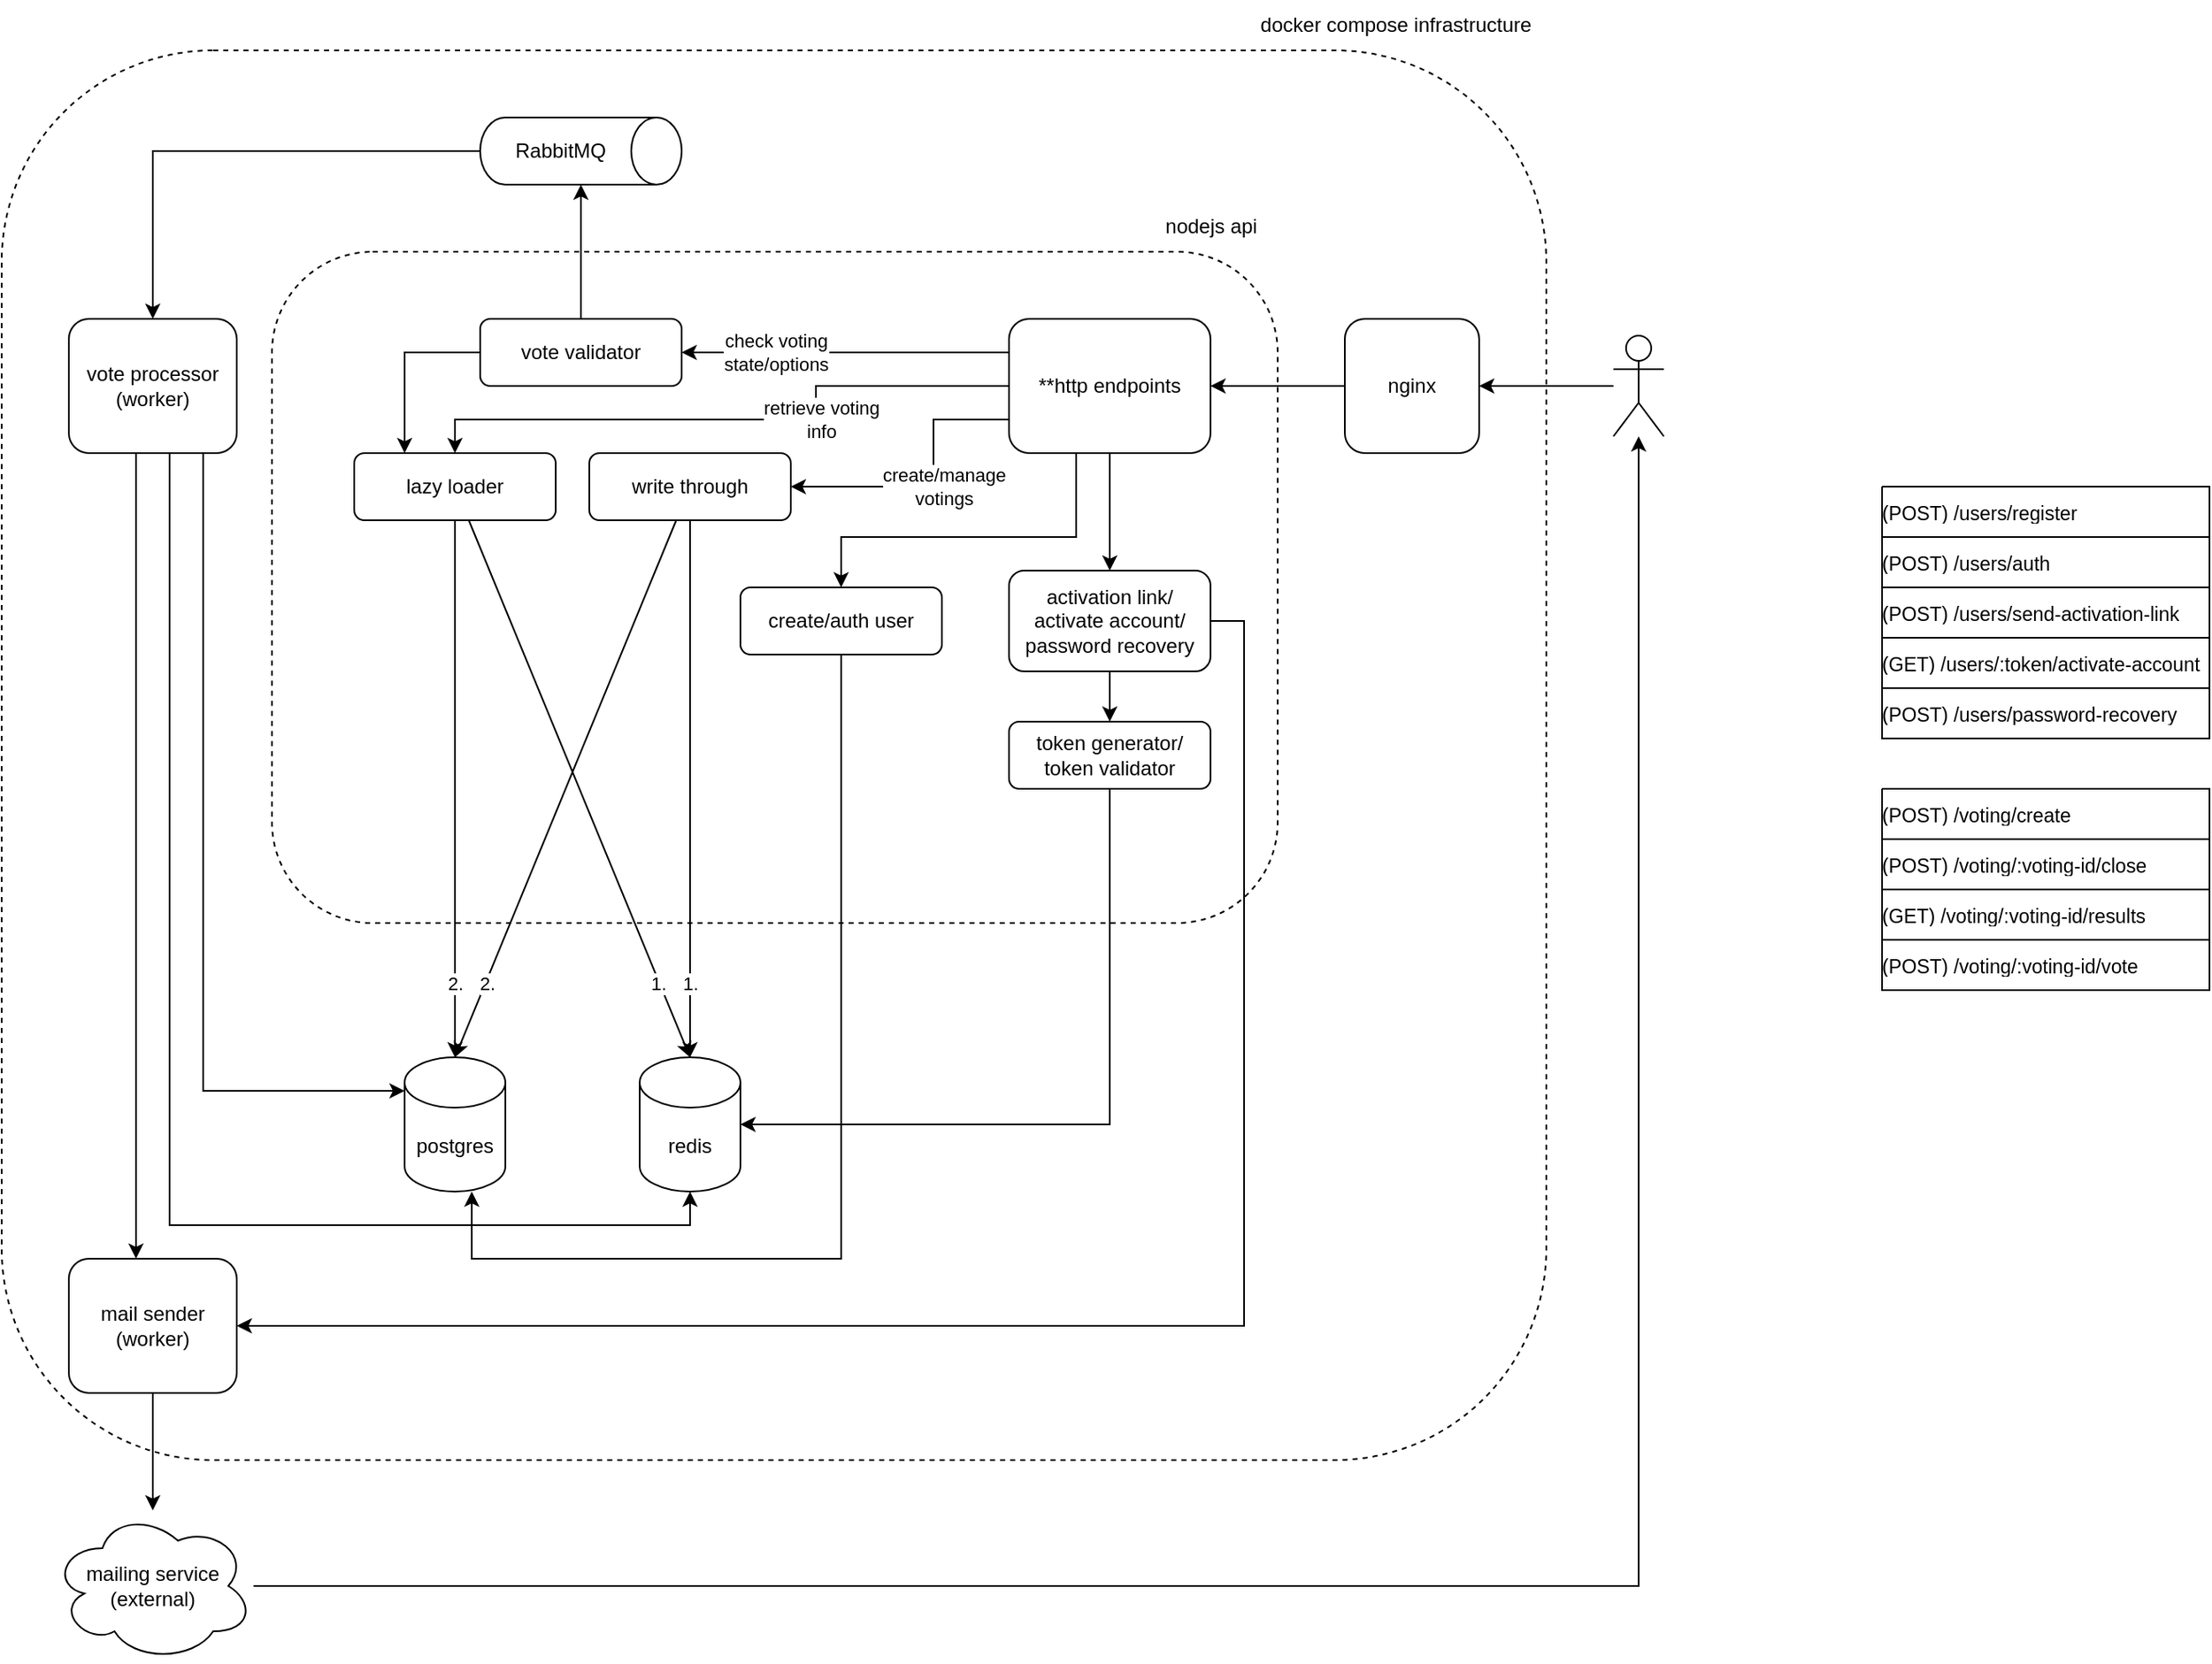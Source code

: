 <mxfile version="21.6.8" type="device">
  <diagram name="Página-1" id="Página-1">
    <mxGraphModel dx="1464" dy="-264" grid="1" gridSize="10" guides="1" tooltips="1" connect="1" arrows="1" fold="1" page="1" pageScale="1" pageWidth="850" pageHeight="1100" math="0" shadow="0">
      <root>
        <mxCell id="0" />
        <mxCell id="1" parent="0" />
        <mxCell id="b3ruvdXfxAipYuuYTNX5-90" value="" style="rounded=1;whiteSpace=wrap;html=1;fillColor=none;dashed=1;movable=0;resizable=0;rotatable=0;deletable=0;editable=0;locked=1;connectable=0;" parent="1" vertex="1">
          <mxGeometry x="1080" y="1560" width="920" height="840" as="geometry" />
        </mxCell>
        <mxCell id="b3ruvdXfxAipYuuYTNX5-76" value="" style="rounded=1;whiteSpace=wrap;html=1;fillColor=none;dashed=1;movable=0;resizable=0;rotatable=0;deletable=0;editable=0;locked=1;connectable=0;" parent="1" vertex="1">
          <mxGeometry x="1241" y="1680" width="599" height="400" as="geometry" />
        </mxCell>
        <mxCell id="b3ruvdXfxAipYuuYTNX5-58" style="edgeStyle=orthogonalEdgeStyle;rounded=0;orthogonalLoop=1;jettySize=auto;html=1;" parent="1" source="b3ruvdXfxAipYuuYTNX5-49" target="b3ruvdXfxAipYuuYTNX5-51" edge="1">
          <mxGeometry relative="1" as="geometry">
            <Array as="points">
              <mxPoint x="1660" y="1740" />
              <mxPoint x="1660" y="1740" />
            </Array>
          </mxGeometry>
        </mxCell>
        <mxCell id="b3ruvdXfxAipYuuYTNX5-88" value="check voting&lt;br&gt;state/options" style="edgeLabel;html=1;align=center;verticalAlign=middle;resizable=0;points=[];" parent="b3ruvdXfxAipYuuYTNX5-58" vertex="1" connectable="0">
          <mxGeometry x="0.171" relative="1" as="geometry">
            <mxPoint x="-25" as="offset" />
          </mxGeometry>
        </mxCell>
        <mxCell id="b3ruvdXfxAipYuuYTNX5-74" style="edgeStyle=orthogonalEdgeStyle;rounded=0;orthogonalLoop=1;jettySize=auto;html=1;" parent="1" source="b3ruvdXfxAipYuuYTNX5-49" target="b3ruvdXfxAipYuuYTNX5-57" edge="1">
          <mxGeometry relative="1" as="geometry">
            <Array as="points">
              <mxPoint x="1635" y="1780" />
              <mxPoint x="1635" y="1820" />
            </Array>
          </mxGeometry>
        </mxCell>
        <mxCell id="b3ruvdXfxAipYuuYTNX5-82" value="create/manage&lt;br&gt;votings" style="edgeLabel;html=1;align=center;verticalAlign=middle;resizable=0;points=[];" parent="b3ruvdXfxAipYuuYTNX5-74" vertex="1" connectable="0">
          <mxGeometry x="0.408" y="2" relative="1" as="geometry">
            <mxPoint x="40" y="-2" as="offset" />
          </mxGeometry>
        </mxCell>
        <mxCell id="b3ruvdXfxAipYuuYTNX5-75" style="edgeStyle=orthogonalEdgeStyle;rounded=0;orthogonalLoop=1;jettySize=auto;html=1;" parent="1" source="b3ruvdXfxAipYuuYTNX5-49" target="b3ruvdXfxAipYuuYTNX5-56" edge="1">
          <mxGeometry relative="1" as="geometry">
            <Array as="points">
              <mxPoint x="1565" y="1760" />
              <mxPoint x="1565" y="1780" />
              <mxPoint x="1350" y="1780" />
            </Array>
          </mxGeometry>
        </mxCell>
        <mxCell id="b3ruvdXfxAipYuuYTNX5-83" value="retrieve voting&lt;br&gt;info" style="edgeLabel;html=1;align=center;verticalAlign=middle;resizable=0;points=[];" parent="b3ruvdXfxAipYuuYTNX5-75" vertex="1" connectable="0">
          <mxGeometry x="-0.196" y="1" relative="1" as="geometry">
            <mxPoint x="16" y="-1" as="offset" />
          </mxGeometry>
        </mxCell>
        <mxCell id="FQcmUWJR3kuGPPNdoMc6-12" style="edgeStyle=orthogonalEdgeStyle;rounded=0;orthogonalLoop=1;jettySize=auto;html=1;" edge="1" parent="1" source="b3ruvdXfxAipYuuYTNX5-49" target="FQcmUWJR3kuGPPNdoMc6-11">
          <mxGeometry relative="1" as="geometry">
            <Array as="points">
              <mxPoint x="1720" y="1850" />
              <mxPoint x="1580" y="1850" />
            </Array>
          </mxGeometry>
        </mxCell>
        <mxCell id="FQcmUWJR3kuGPPNdoMc6-18" style="edgeStyle=orthogonalEdgeStyle;rounded=0;orthogonalLoop=1;jettySize=auto;html=1;" edge="1" parent="1" source="b3ruvdXfxAipYuuYTNX5-49" target="FQcmUWJR3kuGPPNdoMc6-17">
          <mxGeometry relative="1" as="geometry" />
        </mxCell>
        <mxCell id="b3ruvdXfxAipYuuYTNX5-49" value="**http&amp;nbsp;endpoints" style="rounded=1;whiteSpace=wrap;html=1;" parent="1" vertex="1">
          <mxGeometry x="1680" y="1720" width="120" height="80" as="geometry" />
        </mxCell>
        <mxCell id="b3ruvdXfxAipYuuYTNX5-84" style="edgeStyle=orthogonalEdgeStyle;rounded=0;orthogonalLoop=1;jettySize=auto;html=1;" parent="1" source="b3ruvdXfxAipYuuYTNX5-50" target="b3ruvdXfxAipYuuYTNX5-49" edge="1">
          <mxGeometry relative="1" as="geometry" />
        </mxCell>
        <mxCell id="b3ruvdXfxAipYuuYTNX5-50" value="nginx" style="rounded=1;whiteSpace=wrap;html=1;" parent="1" vertex="1">
          <mxGeometry x="1880" y="1720" width="80" height="80" as="geometry" />
        </mxCell>
        <mxCell id="b3ruvdXfxAipYuuYTNX5-59" style="edgeStyle=orthogonalEdgeStyle;rounded=0;orthogonalLoop=1;jettySize=auto;html=1;" parent="1" source="b3ruvdXfxAipYuuYTNX5-51" target="b3ruvdXfxAipYuuYTNX5-52" edge="1">
          <mxGeometry relative="1" as="geometry" />
        </mxCell>
        <mxCell id="b3ruvdXfxAipYuuYTNX5-87" style="edgeStyle=orthogonalEdgeStyle;rounded=0;orthogonalLoop=1;jettySize=auto;html=1;" parent="1" source="b3ruvdXfxAipYuuYTNX5-51" target="b3ruvdXfxAipYuuYTNX5-56" edge="1">
          <mxGeometry relative="1" as="geometry">
            <Array as="points">
              <mxPoint x="1320" y="1740" />
            </Array>
          </mxGeometry>
        </mxCell>
        <mxCell id="b3ruvdXfxAipYuuYTNX5-51" value="vote validator" style="rounded=1;whiteSpace=wrap;html=1;" parent="1" vertex="1">
          <mxGeometry x="1365" y="1720" width="120" height="40" as="geometry" />
        </mxCell>
        <mxCell id="b3ruvdXfxAipYuuYTNX5-60" style="edgeStyle=orthogonalEdgeStyle;rounded=0;orthogonalLoop=1;jettySize=auto;html=1;" parent="1" source="b3ruvdXfxAipYuuYTNX5-52" target="b3ruvdXfxAipYuuYTNX5-55" edge="1">
          <mxGeometry relative="1" as="geometry" />
        </mxCell>
        <mxCell id="b3ruvdXfxAipYuuYTNX5-52" value="RabbitMQ" style="shape=cylinder3;whiteSpace=wrap;html=1;boundedLbl=1;backgroundOutline=1;size=15;direction=south;" parent="1" vertex="1">
          <mxGeometry x="1365" y="1600" width="120" height="40" as="geometry" />
        </mxCell>
        <mxCell id="b3ruvdXfxAipYuuYTNX5-85" style="edgeStyle=orthogonalEdgeStyle;rounded=0;orthogonalLoop=1;jettySize=auto;html=1;" parent="1" source="b3ruvdXfxAipYuuYTNX5-55" target="b3ruvdXfxAipYuuYTNX5-61" edge="1">
          <mxGeometry relative="1" as="geometry">
            <Array as="points">
              <mxPoint x="1200" y="2180" />
            </Array>
          </mxGeometry>
        </mxCell>
        <mxCell id="ngffAroati8SNgKMZHlk-20" style="edgeStyle=orthogonalEdgeStyle;rounded=0;orthogonalLoop=1;jettySize=auto;html=1;" parent="1" source="b3ruvdXfxAipYuuYTNX5-55" target="b3ruvdXfxAipYuuYTNX5-62" edge="1">
          <mxGeometry relative="1" as="geometry">
            <Array as="points">
              <mxPoint x="1180" y="2260" />
              <mxPoint x="1490" y="2260" />
            </Array>
          </mxGeometry>
        </mxCell>
        <mxCell id="FQcmUWJR3kuGPPNdoMc6-26" style="edgeStyle=orthogonalEdgeStyle;rounded=0;orthogonalLoop=1;jettySize=auto;html=1;" edge="1" parent="1" source="b3ruvdXfxAipYuuYTNX5-55" target="FQcmUWJR3kuGPPNdoMc6-24">
          <mxGeometry relative="1" as="geometry">
            <Array as="points">
              <mxPoint x="1160" y="2040" />
              <mxPoint x="1160" y="2040" />
            </Array>
          </mxGeometry>
        </mxCell>
        <mxCell id="b3ruvdXfxAipYuuYTNX5-55" value="vote processor&lt;br&gt;(worker)" style="rounded=1;whiteSpace=wrap;html=1;" parent="1" vertex="1">
          <mxGeometry x="1120" y="1720" width="100" height="80" as="geometry" />
        </mxCell>
        <mxCell id="b3ruvdXfxAipYuuYTNX5-65" style="edgeStyle=orthogonalEdgeStyle;rounded=0;orthogonalLoop=1;jettySize=auto;html=1;" parent="1" source="b3ruvdXfxAipYuuYTNX5-56" target="b3ruvdXfxAipYuuYTNX5-61" edge="1">
          <mxGeometry relative="1" as="geometry" />
        </mxCell>
        <mxCell id="b3ruvdXfxAipYuuYTNX5-73" value="2." style="edgeLabel;html=1;align=center;verticalAlign=middle;resizable=0;points=[];" parent="b3ruvdXfxAipYuuYTNX5-65" vertex="1" connectable="0">
          <mxGeometry x="0.517" y="1" relative="1" as="geometry">
            <mxPoint x="-1" y="33" as="offset" />
          </mxGeometry>
        </mxCell>
        <mxCell id="b3ruvdXfxAipYuuYTNX5-78" style="rounded=0;orthogonalLoop=1;jettySize=auto;html=1;entryX=0.5;entryY=0;entryDx=0;entryDy=0;entryPerimeter=0;" parent="1" source="b3ruvdXfxAipYuuYTNX5-56" target="b3ruvdXfxAipYuuYTNX5-62" edge="1">
          <mxGeometry relative="1" as="geometry" />
        </mxCell>
        <mxCell id="b3ruvdXfxAipYuuYTNX5-81" value="1." style="edgeLabel;html=1;align=center;verticalAlign=middle;resizable=0;points=[];" parent="b3ruvdXfxAipYuuYTNX5-78" vertex="1" connectable="0">
          <mxGeometry x="0.559" y="-3" relative="1" as="geometry">
            <mxPoint x="12" y="25" as="offset" />
          </mxGeometry>
        </mxCell>
        <mxCell id="b3ruvdXfxAipYuuYTNX5-56" value="lazy loader" style="rounded=1;whiteSpace=wrap;html=1;" parent="1" vertex="1">
          <mxGeometry x="1290" y="1800" width="120" height="40" as="geometry" />
        </mxCell>
        <mxCell id="b3ruvdXfxAipYuuYTNX5-63" style="edgeStyle=orthogonalEdgeStyle;rounded=0;orthogonalLoop=1;jettySize=auto;html=1;" parent="1" source="b3ruvdXfxAipYuuYTNX5-57" target="b3ruvdXfxAipYuuYTNX5-62" edge="1">
          <mxGeometry relative="1" as="geometry" />
        </mxCell>
        <mxCell id="b3ruvdXfxAipYuuYTNX5-70" value="1." style="edgeLabel;html=1;align=center;verticalAlign=middle;resizable=0;points=[];" parent="b3ruvdXfxAipYuuYTNX5-63" vertex="1" connectable="0">
          <mxGeometry x="0.368" y="1" relative="1" as="geometry">
            <mxPoint x="-1" y="57" as="offset" />
          </mxGeometry>
        </mxCell>
        <mxCell id="b3ruvdXfxAipYuuYTNX5-79" style="rounded=0;orthogonalLoop=1;jettySize=auto;html=1;entryX=0.5;entryY=0;entryDx=0;entryDy=0;entryPerimeter=0;" parent="1" source="b3ruvdXfxAipYuuYTNX5-57" target="b3ruvdXfxAipYuuYTNX5-61" edge="1">
          <mxGeometry relative="1" as="geometry" />
        </mxCell>
        <mxCell id="b3ruvdXfxAipYuuYTNX5-80" value="2." style="edgeLabel;html=1;align=center;verticalAlign=middle;resizable=0;points=[];" parent="b3ruvdXfxAipYuuYTNX5-79" vertex="1" connectable="0">
          <mxGeometry x="0.724" relative="1" as="geometry">
            <mxPoint x="1" as="offset" />
          </mxGeometry>
        </mxCell>
        <mxCell id="b3ruvdXfxAipYuuYTNX5-57" value="write through" style="rounded=1;whiteSpace=wrap;html=1;" parent="1" vertex="1">
          <mxGeometry x="1430" y="1800" width="120" height="40" as="geometry" />
        </mxCell>
        <mxCell id="b3ruvdXfxAipYuuYTNX5-77" style="edgeStyle=orthogonalEdgeStyle;rounded=0;orthogonalLoop=1;jettySize=auto;html=1;exitX=0.5;exitY=1;exitDx=0;exitDy=0;" parent="1" source="b3ruvdXfxAipYuuYTNX5-76" target="b3ruvdXfxAipYuuYTNX5-76" edge="1">
          <mxGeometry relative="1" as="geometry" />
        </mxCell>
        <mxCell id="b3ruvdXfxAipYuuYTNX5-89" value="nodejs api" style="text;html=1;align=center;verticalAlign=middle;resizable=0;points=[];autosize=1;strokeColor=none;fillColor=none;" parent="1" vertex="1">
          <mxGeometry x="1760" y="1650" width="80" height="30" as="geometry" />
        </mxCell>
        <mxCell id="b3ruvdXfxAipYuuYTNX5-91" value="docker compose infrastructure" style="text;html=1;align=center;verticalAlign=middle;resizable=0;points=[];autosize=1;strokeColor=none;fillColor=none;" parent="1" vertex="1">
          <mxGeometry x="1820" y="1530" width="180" height="30" as="geometry" />
        </mxCell>
        <UserObject label="&lt;div style=&quot;font-size: 1px&quot;&gt;&lt;font style=&quot;font-size:11.64px;font-family:Helvetica;color:#000000;direction:ltr;letter-spacing:0px;line-height:120%;opacity:1&quot;&gt;(GET)&amp;nbsp;/voting/:voting-id/results&lt;/font&gt;&lt;/div&gt;" tags="Background" id="b3ruvdXfxAipYuuYTNX5-92">
          <mxCell style="verticalAlign=middle;align=left;overflow=width;vsdxID=5;fillColor=#ffffff;gradientColor=none;shape=stencil(nZBRDoQgDERP03+WHsHFe5iISyOCQdT19kIaIxq//Jtp3zTpAFaTaUYNUkwx+F6v1EYD+AUpyRkdKCYFqACrzgf9C352LfuxyWRWg1/yhT/nRE5IsZWuZtCSK8CPeI0e/hF+jV7AJM4PO7KWCyr390bSiNtEtQM=);strokeColor=#000000;spacingTop=-3;spacingBottom=-3;spacingLeft=-3;spacingRight=-3;points=[];labelBackgroundColor=none;rounded=0;html=1;whiteSpace=wrap;" parent="1" vertex="1">
            <mxGeometry x="2200" y="2060" width="195" height="30" as="geometry" />
          </mxCell>
        </UserObject>
        <UserObject label="&lt;div style=&quot;font-size: 1px&quot;&gt;&lt;font style=&quot;font-size:11.64px;font-family:Helvetica;color:#000000;direction:ltr;letter-spacing:0px;line-height:120%;opacity:1&quot;&gt;(POST) /voting/:voting-id/close&lt;/font&gt;&lt;/div&gt;" tags="Background" id="b3ruvdXfxAipYuuYTNX5-93">
          <mxCell style="verticalAlign=middle;align=left;overflow=width;vsdxID=8;fillColor=#ffffff;gradientColor=none;shape=stencil(nZBRDoQgDERP03+WHsHFe5iISyOCQdT19kIaIxq//Jtp3zTpAFaTaUYNUkwx+F6v1EYD+AUpyRkdKCYFqACrzgf9C352LfuxyWRWg1/yhT/nRE5IsZWuZtCSK8CPeI0e/hF+jV7AJM4PO7KWCyr390bSiNtEtQM=);strokeColor=#000000;spacingTop=-3;spacingBottom=-3;spacingLeft=-3;spacingRight=-3;points=[];labelBackgroundColor=none;rounded=0;html=1;whiteSpace=wrap;" parent="1" vertex="1">
            <mxGeometry x="2200" y="2030" width="195" height="30" as="geometry" />
          </mxCell>
        </UserObject>
        <UserObject label="&lt;div style=&quot;font-size: 1px&quot;&gt;&lt;font style=&quot;font-size:11.64px;font-family:Helvetica;color:#000000;direction:ltr;letter-spacing:0px;line-height:120%;opacity:1&quot;&gt;(POST) /voting/create&lt;/font&gt;&lt;/div&gt;" tags="Background" id="b3ruvdXfxAipYuuYTNX5-94">
          <mxCell style="verticalAlign=middle;align=left;overflow=width;vsdxID=11;fillColor=#ffffff;gradientColor=none;shape=stencil(nZBRDoQgDERP03+WHsHFe5iISyOCQdT19kIaIxq//Jtp3zTpAFaTaUYNUkwx+F6v1EYD+AUpyRkdKCYFqACrzgf9C352LfuxyWRWg1/yhT/nRE5IsZWuZtCSK8CPeI0e/hF+jV7AJM4PO7KWCyr390bSiNtEtQM=);strokeColor=#000000;spacingTop=-3;spacingBottom=-3;spacingLeft=-3;spacingRight=-3;points=[];labelBackgroundColor=none;rounded=0;html=1;whiteSpace=wrap;" parent="1" vertex="1">
            <mxGeometry x="2200" y="2000" width="195" height="30" as="geometry" />
          </mxCell>
        </UserObject>
        <UserObject label="&lt;div style=&quot;font-size: 1px&quot;&gt;&lt;font style=&quot;font-size:11.64px;font-family:Helvetica;color:#000000;direction:ltr;letter-spacing:0px;line-height:120%;opacity:1&quot;&gt;(POST)&amp;nbsp;/voting/:voting-id/vote&lt;/font&gt;&lt;/div&gt;" tags="Background" id="b3ruvdXfxAipYuuYTNX5-95">
          <mxCell style="verticalAlign=middle;align=left;overflow=width;vsdxID=13;fillColor=#ffffff;gradientColor=none;shape=stencil(nZBRDoQgDERP03+WHsHFe5iISyOCQdT19kIaIxq//Jtp3zTpAFaTaUYNUkwx+F6v1EYD+AUpyRkdKCYFqACrzgf9C352LfuxyWRWg1/yhT/nRE5IsZWuZtCSK8CPeI0e/hF+jV7AJM4PO7KWCyr390bSiNtEtQM=);strokeColor=#000000;spacingTop=-3;spacingBottom=-3;spacingLeft=-3;spacingRight=-3;points=[];labelBackgroundColor=none;rounded=0;html=1;whiteSpace=wrap;" parent="1" vertex="1">
            <mxGeometry x="2200" y="2090" width="195" height="30" as="geometry" />
          </mxCell>
        </UserObject>
        <mxCell id="b3ruvdXfxAipYuuYTNX5-102" style="edgeStyle=orthogonalEdgeStyle;rounded=0;orthogonalLoop=1;jettySize=auto;html=1;" parent="1" source="b3ruvdXfxAipYuuYTNX5-96" target="b3ruvdXfxAipYuuYTNX5-98" edge="1">
          <mxGeometry relative="1" as="geometry" />
        </mxCell>
        <mxCell id="b3ruvdXfxAipYuuYTNX5-96" value="mailing service&lt;br&gt;(external)" style="ellipse;shape=cloud;whiteSpace=wrap;html=1;" parent="1" vertex="1">
          <mxGeometry x="1110" y="2430" width="120" height="90" as="geometry" />
        </mxCell>
        <mxCell id="b3ruvdXfxAipYuuYTNX5-101" style="edgeStyle=orthogonalEdgeStyle;rounded=0;orthogonalLoop=1;jettySize=auto;html=1;" parent="1" source="b3ruvdXfxAipYuuYTNX5-98" target="b3ruvdXfxAipYuuYTNX5-50" edge="1">
          <mxGeometry relative="1" as="geometry" />
        </mxCell>
        <mxCell id="b3ruvdXfxAipYuuYTNX5-98" value="" style="shape=umlActor;verticalLabelPosition=bottom;verticalAlign=top;html=1;outlineConnect=0;" parent="1" vertex="1">
          <mxGeometry x="2040" y="1730" width="30" height="60" as="geometry" />
        </mxCell>
        <UserObject label="&lt;div style=&quot;font-size: 1px&quot;&gt;&lt;font style=&quot;font-size:11.64px;font-family:Helvetica;color:#000000;direction:ltr;letter-spacing:0px;line-height:120%;opacity:1&quot;&gt;(POST) /users/auth&lt;/font&gt;&lt;/div&gt;" tags="Background" id="ngffAroati8SNgKMZHlk-3">
          <mxCell style="verticalAlign=middle;align=left;overflow=width;vsdxID=11;fillColor=#ffffff;gradientColor=none;shape=stencil(nZBRDoQgDERP03+WHsHFe5iISyOCQdT19kIaIxq//Jtp3zTpAFaTaUYNUkwx+F6v1EYD+AUpyRkdKCYFqACrzgf9C352LfuxyWRWg1/yhT/nRE5IsZWuZtCSK8CPeI0e/hF+jV7AJM4PO7KWCyr390bSiNtEtQM=);strokeColor=#000000;spacingTop=-3;spacingBottom=-3;spacingLeft=-3;spacingRight=-3;points=[];labelBackgroundColor=none;rounded=0;html=1;whiteSpace=wrap;" parent="1" vertex="1">
            <mxGeometry x="2200" y="1850" width="195" height="30" as="geometry" />
          </mxCell>
        </UserObject>
        <UserObject label="&lt;div style=&quot;font-size: 1px&quot;&gt;&lt;font style=&quot;font-size:11.64px;font-family:Helvetica;color:#000000;direction:ltr;letter-spacing:0px;line-height:120%;opacity:1&quot;&gt;(POST) /users/register&lt;/font&gt;&lt;/div&gt;" tags="Background" id="ngffAroati8SNgKMZHlk-4">
          <mxCell style="verticalAlign=middle;align=left;overflow=width;vsdxID=11;fillColor=#ffffff;gradientColor=none;shape=stencil(nZBRDoQgDERP03+WHsHFe5iISyOCQdT19kIaIxq//Jtp3zTpAFaTaUYNUkwx+F6v1EYD+AUpyRkdKCYFqACrzgf9C352LfuxyWRWg1/yhT/nRE5IsZWuZtCSK8CPeI0e/hF+jV7AJM4PO7KWCyr390bSiNtEtQM=);strokeColor=#000000;spacingTop=-3;spacingBottom=-3;spacingLeft=-3;spacingRight=-3;points=[];labelBackgroundColor=none;rounded=0;html=1;whiteSpace=wrap;" parent="1" vertex="1">
            <mxGeometry x="2200" y="1820" width="195" height="30" as="geometry" />
          </mxCell>
        </UserObject>
        <UserObject label="&lt;div style=&quot;font-size: 1px&quot;&gt;&lt;font style=&quot;font-size:11.64px;font-family:Helvetica;color:#000000;direction:ltr;letter-spacing:0px;line-height:120%;opacity:1&quot;&gt;(POST) /users/password-recovery&lt;/font&gt;&lt;/div&gt;" tags="Background" id="ngffAroati8SNgKMZHlk-6">
          <mxCell style="verticalAlign=middle;align=left;overflow=width;vsdxID=11;fillColor=#ffffff;gradientColor=none;shape=stencil(nZBRDoQgDERP03+WHsHFe5iISyOCQdT19kIaIxq//Jtp3zTpAFaTaUYNUkwx+F6v1EYD+AUpyRkdKCYFqACrzgf9C352LfuxyWRWg1/yhT/nRE5IsZWuZtCSK8CPeI0e/hF+jV7AJM4PO7KWCyr390bSiNtEtQM=);strokeColor=#000000;spacingTop=-3;spacingBottom=-3;spacingLeft=-3;spacingRight=-3;points=[];labelBackgroundColor=none;rounded=0;html=1;whiteSpace=wrap;" parent="1" vertex="1">
            <mxGeometry x="2200" y="1940" width="195" height="30" as="geometry" />
          </mxCell>
        </UserObject>
        <UserObject label="&lt;div style=&quot;font-size: 1px&quot;&gt;&lt;font style=&quot;font-size:11.64px;font-family:Helvetica;color:#000000;direction:ltr;letter-spacing:0px;line-height:120%;opacity:1&quot;&gt;(GET) /users/:token/activate-account&lt;/font&gt;&lt;/div&gt;" tags="Background" id="ngffAroati8SNgKMZHlk-7">
          <mxCell style="verticalAlign=middle;align=left;overflow=width;vsdxID=11;fillColor=#ffffff;gradientColor=none;shape=stencil(nZBRDoQgDERP03+WHsHFe5iISyOCQdT19kIaIxq//Jtp3zTpAFaTaUYNUkwx+F6v1EYD+AUpyRkdKCYFqACrzgf9C352LfuxyWRWg1/yhT/nRE5IsZWuZtCSK8CPeI0e/hF+jV7AJM4PO7KWCyr390bSiNtEtQM=);strokeColor=#000000;spacingTop=-3;spacingBottom=-3;spacingLeft=-3;spacingRight=-3;points=[];labelBackgroundColor=none;rounded=0;html=1;whiteSpace=wrap;" parent="1" vertex="1">
            <mxGeometry x="2200" y="1910" width="195" height="30" as="geometry" />
          </mxCell>
        </UserObject>
        <mxCell id="b3ruvdXfxAipYuuYTNX5-61" value="postgres" style="shape=cylinder3;whiteSpace=wrap;html=1;boundedLbl=1;backgroundOutline=1;size=15;" parent="1" vertex="1">
          <mxGeometry x="1320" y="2160" width="60" height="80" as="geometry" />
        </mxCell>
        <mxCell id="b3ruvdXfxAipYuuYTNX5-62" value="redis" style="shape=cylinder3;whiteSpace=wrap;html=1;boundedLbl=1;backgroundOutline=1;size=15;" parent="1" vertex="1">
          <mxGeometry x="1460" y="2160" width="60" height="80" as="geometry" />
        </mxCell>
        <UserObject label="&lt;div style=&quot;font-size: 1px&quot;&gt;&lt;font style=&quot;font-size:11.64px;font-family:Helvetica;color:#000000;direction:ltr;letter-spacing:0px;line-height:120%;opacity:1&quot;&gt;(POST) /users/send-activation-link&lt;/font&gt;&lt;/div&gt;" tags="Background" id="FQcmUWJR3kuGPPNdoMc6-9">
          <mxCell style="verticalAlign=middle;align=left;overflow=width;vsdxID=11;fillColor=#ffffff;gradientColor=none;shape=stencil(nZBRDoQgDERP03+WHsHFe5iISyOCQdT19kIaIxq//Jtp3zTpAFaTaUYNUkwx+F6v1EYD+AUpyRkdKCYFqACrzgf9C352LfuxyWRWg1/yhT/nRE5IsZWuZtCSK8CPeI0e/hF+jV7AJM4PO7KWCyr390bSiNtEtQM=);strokeColor=#000000;spacingTop=-3;spacingBottom=-3;spacingLeft=-3;spacingRight=-3;points=[];labelBackgroundColor=none;rounded=0;html=1;whiteSpace=wrap;" vertex="1" parent="1">
            <mxGeometry x="2200" y="1880" width="195" height="30" as="geometry" />
          </mxCell>
        </UserObject>
        <mxCell id="FQcmUWJR3kuGPPNdoMc6-14" style="edgeStyle=orthogonalEdgeStyle;rounded=0;orthogonalLoop=1;jettySize=auto;html=1;" edge="1" parent="1" source="FQcmUWJR3kuGPPNdoMc6-11" target="b3ruvdXfxAipYuuYTNX5-61">
          <mxGeometry relative="1" as="geometry">
            <Array as="points">
              <mxPoint x="1580" y="2280" />
              <mxPoint x="1360" y="2280" />
            </Array>
          </mxGeometry>
        </mxCell>
        <mxCell id="FQcmUWJR3kuGPPNdoMc6-11" value="create/auth user" style="rounded=1;whiteSpace=wrap;html=1;" vertex="1" parent="1">
          <mxGeometry x="1520" y="1880" width="120" height="40" as="geometry" />
        </mxCell>
        <mxCell id="FQcmUWJR3kuGPPNdoMc6-20" style="edgeStyle=orthogonalEdgeStyle;rounded=0;orthogonalLoop=1;jettySize=auto;html=1;" edge="1" parent="1" source="FQcmUWJR3kuGPPNdoMc6-17" target="FQcmUWJR3kuGPPNdoMc6-19">
          <mxGeometry relative="1" as="geometry" />
        </mxCell>
        <mxCell id="FQcmUWJR3kuGPPNdoMc6-27" style="edgeStyle=orthogonalEdgeStyle;rounded=0;orthogonalLoop=1;jettySize=auto;html=1;" edge="1" parent="1" source="FQcmUWJR3kuGPPNdoMc6-17" target="FQcmUWJR3kuGPPNdoMc6-24">
          <mxGeometry relative="1" as="geometry">
            <Array as="points">
              <mxPoint x="1820" y="1900" />
              <mxPoint x="1820" y="2320" />
            </Array>
          </mxGeometry>
        </mxCell>
        <mxCell id="FQcmUWJR3kuGPPNdoMc6-17" value="activation link/&lt;br&gt;activate account/&lt;br&gt;password recovery" style="rounded=1;whiteSpace=wrap;html=1;" vertex="1" parent="1">
          <mxGeometry x="1680" y="1870" width="120" height="60" as="geometry" />
        </mxCell>
        <mxCell id="FQcmUWJR3kuGPPNdoMc6-22" style="edgeStyle=orthogonalEdgeStyle;rounded=0;orthogonalLoop=1;jettySize=auto;html=1;" edge="1" parent="1" source="FQcmUWJR3kuGPPNdoMc6-19" target="b3ruvdXfxAipYuuYTNX5-62">
          <mxGeometry relative="1" as="geometry">
            <Array as="points">
              <mxPoint x="1740" y="2200" />
            </Array>
          </mxGeometry>
        </mxCell>
        <mxCell id="FQcmUWJR3kuGPPNdoMc6-19" value="token generator/&lt;br&gt;token validator" style="rounded=1;whiteSpace=wrap;html=1;" vertex="1" parent="1">
          <mxGeometry x="1680" y="1960" width="120" height="40" as="geometry" />
        </mxCell>
        <mxCell id="FQcmUWJR3kuGPPNdoMc6-28" style="edgeStyle=orthogonalEdgeStyle;rounded=0;orthogonalLoop=1;jettySize=auto;html=1;" edge="1" parent="1" source="FQcmUWJR3kuGPPNdoMc6-24" target="b3ruvdXfxAipYuuYTNX5-96">
          <mxGeometry relative="1" as="geometry" />
        </mxCell>
        <mxCell id="FQcmUWJR3kuGPPNdoMc6-24" value="mail sender&lt;br&gt;(worker)" style="rounded=1;whiteSpace=wrap;html=1;" vertex="1" parent="1">
          <mxGeometry x="1120" y="2280" width="100" height="80" as="geometry" />
        </mxCell>
      </root>
    </mxGraphModel>
  </diagram>
</mxfile>
